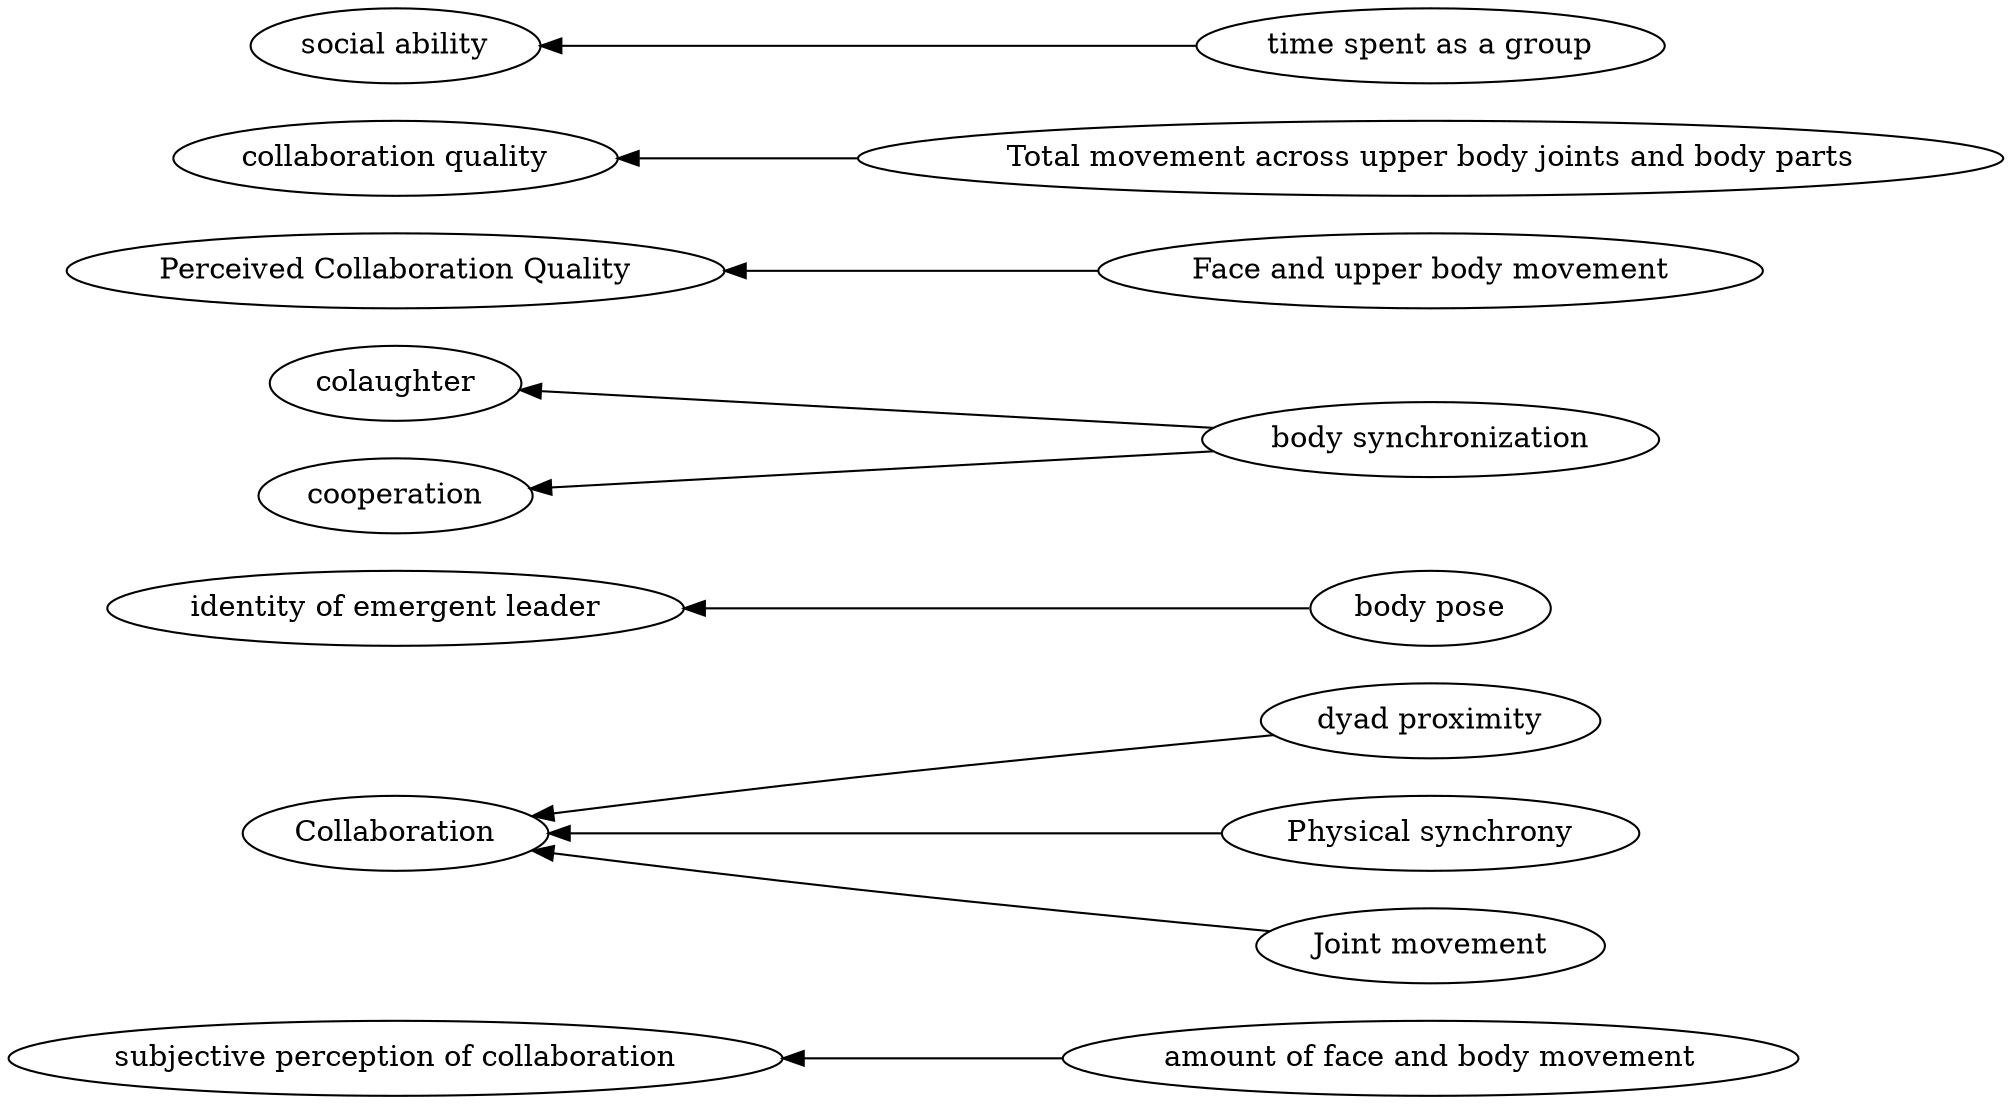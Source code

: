 digraph Test {
	rankdir=RL
	size="15,15"
	overlap=false
	splines=true
	{rank=same; "amount of face and body movement" "dyad proximity" "Physical synchrony" "body pose" "Joint movement" "body synchronization" "Face and upper body movement" "Total movement across upper body joints and body parts" "time spent as a group";}
	{rank=same; "subjective perception of collaboration" "colaughter" "Collaboration" "identity of emergent leader" "collaboration quality" "social ability" "Perceived Collaboration Quality" "cooperation";}
	"Face and upper body movement" [href="https://scholar.google.com/scholar?hl=en&q=Modeling%20Team-level%20Multimodal%20Dynamics%20during%20Multiparty%20Collaboration"]
	"Face and upper body movement" -> "Perceived Collaboration Quality"
	"body pose" [href="https://scholar.google.com/scholar?hl=en&q=Real-time%20mutual%20gaze%20perception"]
	"body pose" -> "identity of emergent leader"
	"amount of face and body movement" [href="https://scholar.google.com/scholar?hl=en&q=Focused%20or%20Stuck%20Together:%20Multimodal%20Patterns%20Reveal%20Triads’%20Performance%20in%20Collaborative%20Problem%20Solving"]
	"amount of face and body movement" -> "subjective perception of collaboration"
	"time spent as a group" [href="https://scholar.google.com/scholar?hl=en&q=Using%20Motion%20Sensors%20to%20Understand%20Collaborative%20Interactions%20in%20Digital%20Fabrication%20Labs"]
	"time spent as a group" -> "social ability"
	"body synchronization" [href="https://scholar.google.com/scholar?hl=en&q=Body%20synchrony%20in%20triadic%20interaction"]
	"body synchronization" -> cooperation
	"body synchronization" [href="https://scholar.google.com/scholar?hl=en&q=Body%20synchrony%20in%20triadic%20interaction"]
	"body synchronization" -> colaughter
	"Physical synchrony" [href="https://scholar.google.com/scholar?hl=en&q=Predicting%20the%20Quality%20of%20Collaborative%20Problem%20Solving%20Through%20Linguistic%20Analysis%20of%20Discourse"]
	"Physical synchrony" -> Collaboration
	"Total movement across upper body joints and body parts" [href="https://scholar.google.com/scholar?hl=en&q=Toward%20Using%20Multi-Modal%20Learning%20Analytics%20to%20Support%20and%20Measure%20Collaboration%20in%20Co-Located%20Dyads"]
	"Total movement across upper body joints and body parts" -> "collaboration quality"
	"Joint movement" [href="https://scholar.google.com/scholar?hl=en&q=Exploring%20Collaboration%20Using%20Motion%20Sensors%20and%20Multi-Modal%20Learning%20Analytics"]
	"Joint movement" -> Collaboration
	"dyad proximity" [href="https://scholar.google.com/scholar?hl=en&q=Exploring%20Collaboration%20Using%20Motion%20Sensors%20and%20Multi-Modal%20Learning%20Analytics"]
	"dyad proximity" -> Collaboration
}
